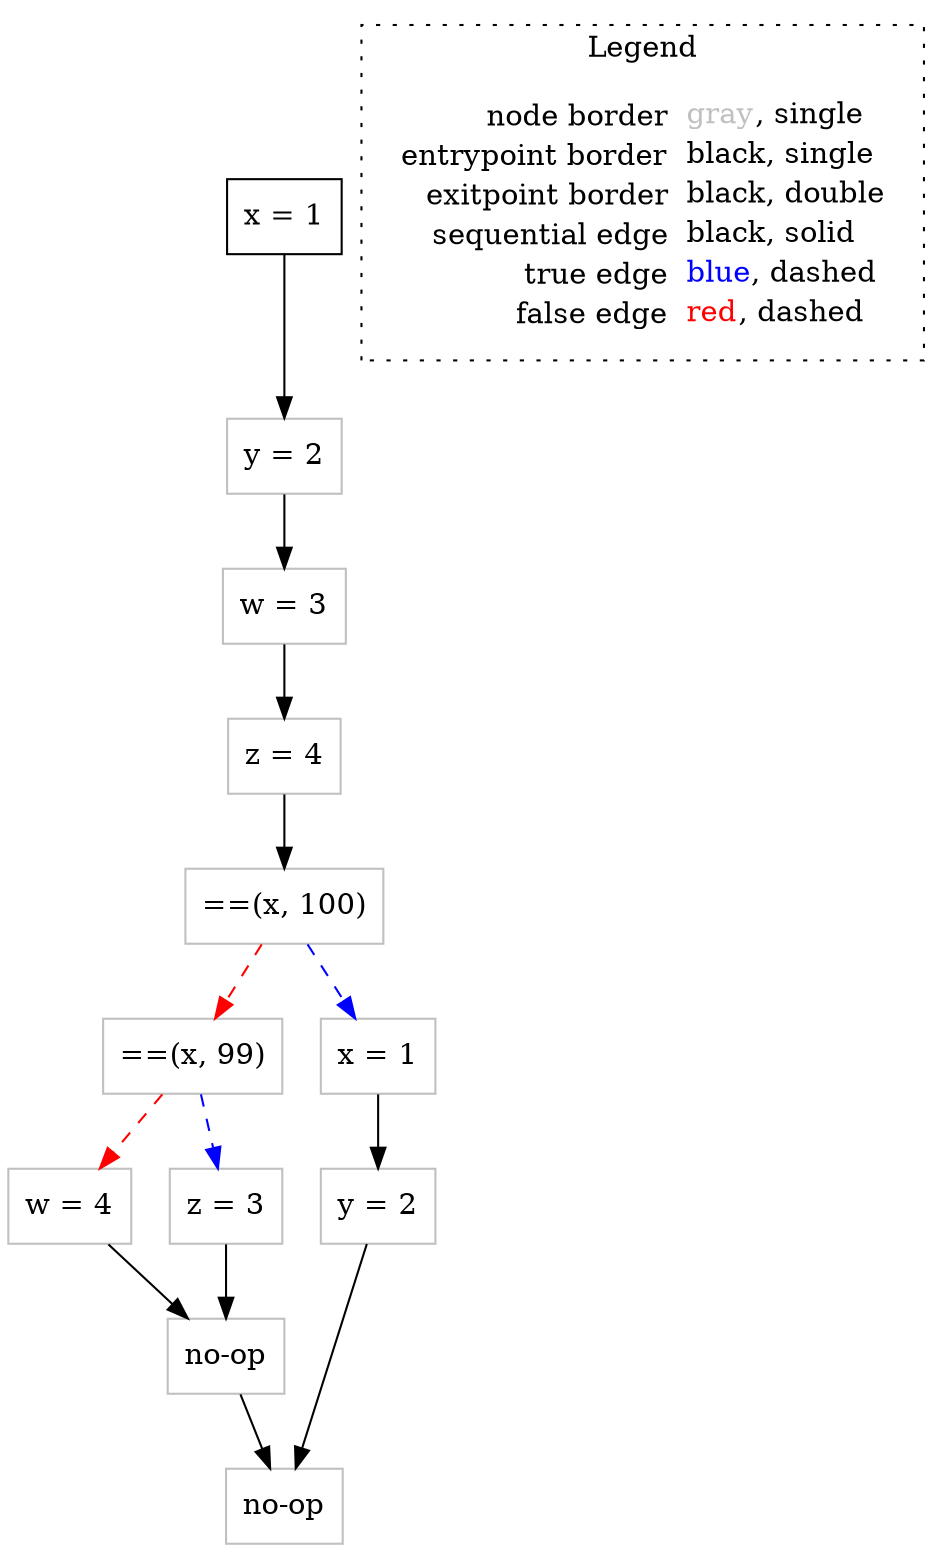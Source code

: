 digraph {
	"node0" [shape="rect",color="black",label=<x = 1>];
	"node1" [shape="rect",color="gray",label=<w = 3>];
	"node2" [shape="rect",color="gray",label=<==(x, 99)>];
	"node3" [shape="rect",color="gray",label=<y = 2>];
	"node4" [shape="rect",color="gray",label=<z = 4>];
	"node5" [shape="rect",color="gray",label=<==(x, 100)>];
	"node6" [shape="rect",color="gray",label=<x = 1>];
	"node7" [shape="rect",color="gray",label=<y = 2>];
	"node8" [shape="rect",color="gray",label=<w = 4>];
	"node9" [shape="rect",color="gray",label=<z = 3>];
	"node10" [shape="rect",color="gray",label=<no-op>];
	"node11" [shape="rect",color="gray",label=<no-op>];
	"node1" -> "node4" [color="black"];
	"node2" -> "node8" [color="red",style="dashed"];
	"node2" -> "node9" [color="blue",style="dashed"];
	"node3" -> "node10" [color="black"];
	"node4" -> "node5" [color="black"];
	"node5" -> "node6" [color="blue",style="dashed"];
	"node5" -> "node2" [color="red",style="dashed"];
	"node6" -> "node3" [color="black"];
	"node7" -> "node1" [color="black"];
	"node8" -> "node11" [color="black"];
	"node0" -> "node7" [color="black"];
	"node9" -> "node11" [color="black"];
	"node11" -> "node10" [color="black"];
subgraph cluster_legend {
	label="Legend";
	style=dotted;
	node [shape=plaintext];
	"legend" [label=<<table border="0" cellpadding="2" cellspacing="0" cellborder="0"><tr><td align="right">node border&nbsp;</td><td align="left"><font color="gray">gray</font>, single</td></tr><tr><td align="right">entrypoint border&nbsp;</td><td align="left"><font color="black">black</font>, single</td></tr><tr><td align="right">exitpoint border&nbsp;</td><td align="left"><font color="black">black</font>, double</td></tr><tr><td align="right">sequential edge&nbsp;</td><td align="left"><font color="black">black</font>, solid</td></tr><tr><td align="right">true edge&nbsp;</td><td align="left"><font color="blue">blue</font>, dashed</td></tr><tr><td align="right">false edge&nbsp;</td><td align="left"><font color="red">red</font>, dashed</td></tr></table>>];
}

}
